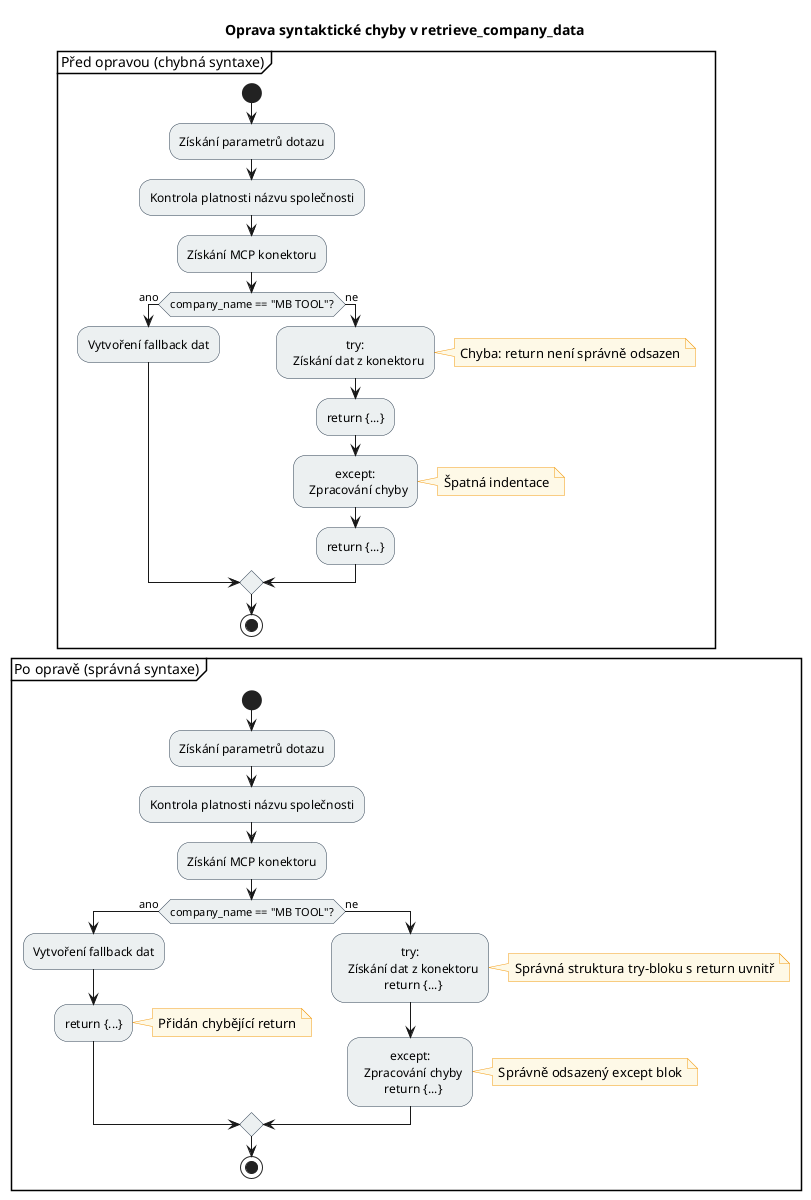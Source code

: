 @startuml "Syntax-Error-Fix-Workflow"
' Diagram demonstrující opravu syntaktické chyby v graph_nodes.py
' MB_TOOL case flow diagram

title "Oprava syntaktické chyby v retrieve_company_data"

skinparam backgroundColor white
skinparam handwritten false
skinparam defaultTextAlignment center
skinparam ActivityBorderColor #2c3e50
skinparam ActivityBackgroundColor #ecf0f1
skinparam ActivityDiamondBorderColor #2c3e50
skinparam ActivityDiamondBackgroundColor #ecf0f1
skinparam NoteBackgroundColor #fef9e7
skinparam NoteBorderColor #f39c12

partition "Před opravou (chybná syntaxe)" {
  start
  :Získání parametrů dotazu;
  :Kontrola platnosti názvu společnosti;
  :Získání MCP konektoru;
  if (company_name == "MB TOOL"?) then (ano)
    :Vytvoření fallback dat;
    ' Chybí return zde
  else (ne)
    :try:
      Získání dat z konektoru;
    note right: Chyba: return není správně odsazen
    :return {...};
    :except:
      Zpracování chyby;
    note right: Špatná indentace
    :return {...};
  endif
  stop
}

partition "Po opravě (správná syntaxe)" {
  start
  :Získání parametrů dotazu;
  :Kontrola platnosti názvu společnosti;
  :Získání MCP konektoru;
  if (company_name == "MB TOOL"?) then (ano)
    :Vytvoření fallback dat;
    :return {...};
    note right: Přidán chybějící return
  else (ne)
    :try:
      Získání dat z konektoru
      return {...};
    note right: Správná struktura try-bloku s return uvnitř
    :except: 
      Zpracování chyby
      return {...};
    note right: Správně odsazený except blok
  endif
  stop
}

@enduml
